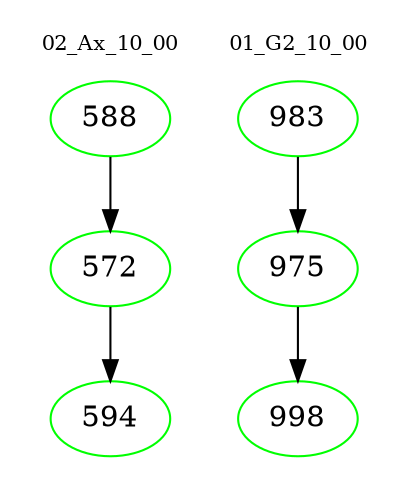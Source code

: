 digraph{
subgraph cluster_0 {
color = white
label = "02_Ax_10_00";
fontsize=10;
T0_588 [label="588", color="green"]
T0_588 -> T0_572 [color="black"]
T0_572 [label="572", color="green"]
T0_572 -> T0_594 [color="black"]
T0_594 [label="594", color="green"]
}
subgraph cluster_1 {
color = white
label = "01_G2_10_00";
fontsize=10;
T1_983 [label="983", color="green"]
T1_983 -> T1_975 [color="black"]
T1_975 [label="975", color="green"]
T1_975 -> T1_998 [color="black"]
T1_998 [label="998", color="green"]
}
}

